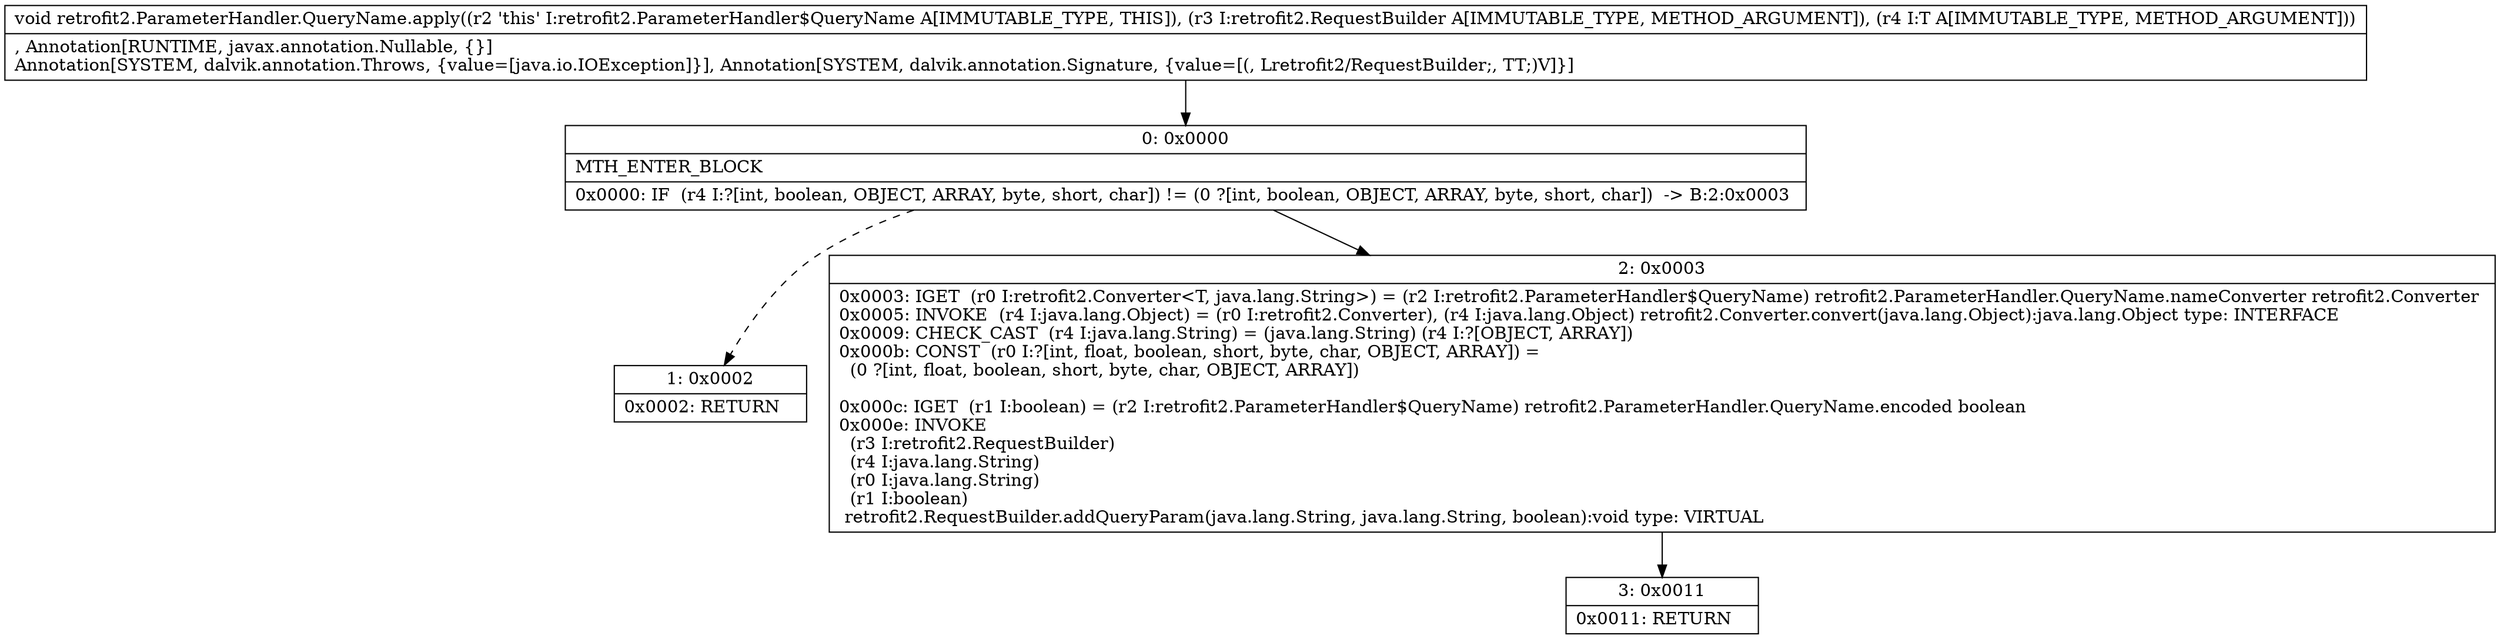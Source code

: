 digraph "CFG forretrofit2.ParameterHandler.QueryName.apply(Lretrofit2\/RequestBuilder;Ljava\/lang\/Object;)V" {
Node_0 [shape=record,label="{0\:\ 0x0000|MTH_ENTER_BLOCK\l|0x0000: IF  (r4 I:?[int, boolean, OBJECT, ARRAY, byte, short, char]) != (0 ?[int, boolean, OBJECT, ARRAY, byte, short, char])  \-\> B:2:0x0003 \l}"];
Node_1 [shape=record,label="{1\:\ 0x0002|0x0002: RETURN   \l}"];
Node_2 [shape=record,label="{2\:\ 0x0003|0x0003: IGET  (r0 I:retrofit2.Converter\<T, java.lang.String\>) = (r2 I:retrofit2.ParameterHandler$QueryName) retrofit2.ParameterHandler.QueryName.nameConverter retrofit2.Converter \l0x0005: INVOKE  (r4 I:java.lang.Object) = (r0 I:retrofit2.Converter), (r4 I:java.lang.Object) retrofit2.Converter.convert(java.lang.Object):java.lang.Object type: INTERFACE \l0x0009: CHECK_CAST  (r4 I:java.lang.String) = (java.lang.String) (r4 I:?[OBJECT, ARRAY]) \l0x000b: CONST  (r0 I:?[int, float, boolean, short, byte, char, OBJECT, ARRAY]) = \l  (0 ?[int, float, boolean, short, byte, char, OBJECT, ARRAY])\l \l0x000c: IGET  (r1 I:boolean) = (r2 I:retrofit2.ParameterHandler$QueryName) retrofit2.ParameterHandler.QueryName.encoded boolean \l0x000e: INVOKE  \l  (r3 I:retrofit2.RequestBuilder)\l  (r4 I:java.lang.String)\l  (r0 I:java.lang.String)\l  (r1 I:boolean)\l retrofit2.RequestBuilder.addQueryParam(java.lang.String, java.lang.String, boolean):void type: VIRTUAL \l}"];
Node_3 [shape=record,label="{3\:\ 0x0011|0x0011: RETURN   \l}"];
MethodNode[shape=record,label="{void retrofit2.ParameterHandler.QueryName.apply((r2 'this' I:retrofit2.ParameterHandler$QueryName A[IMMUTABLE_TYPE, THIS]), (r3 I:retrofit2.RequestBuilder A[IMMUTABLE_TYPE, METHOD_ARGUMENT]), (r4 I:T A[IMMUTABLE_TYPE, METHOD_ARGUMENT]))  | , Annotation[RUNTIME, javax.annotation.Nullable, \{\}]\lAnnotation[SYSTEM, dalvik.annotation.Throws, \{value=[java.io.IOException]\}], Annotation[SYSTEM, dalvik.annotation.Signature, \{value=[(, Lretrofit2\/RequestBuilder;, TT;)V]\}]\l}"];
MethodNode -> Node_0;
Node_0 -> Node_1[style=dashed];
Node_0 -> Node_2;
Node_2 -> Node_3;
}

